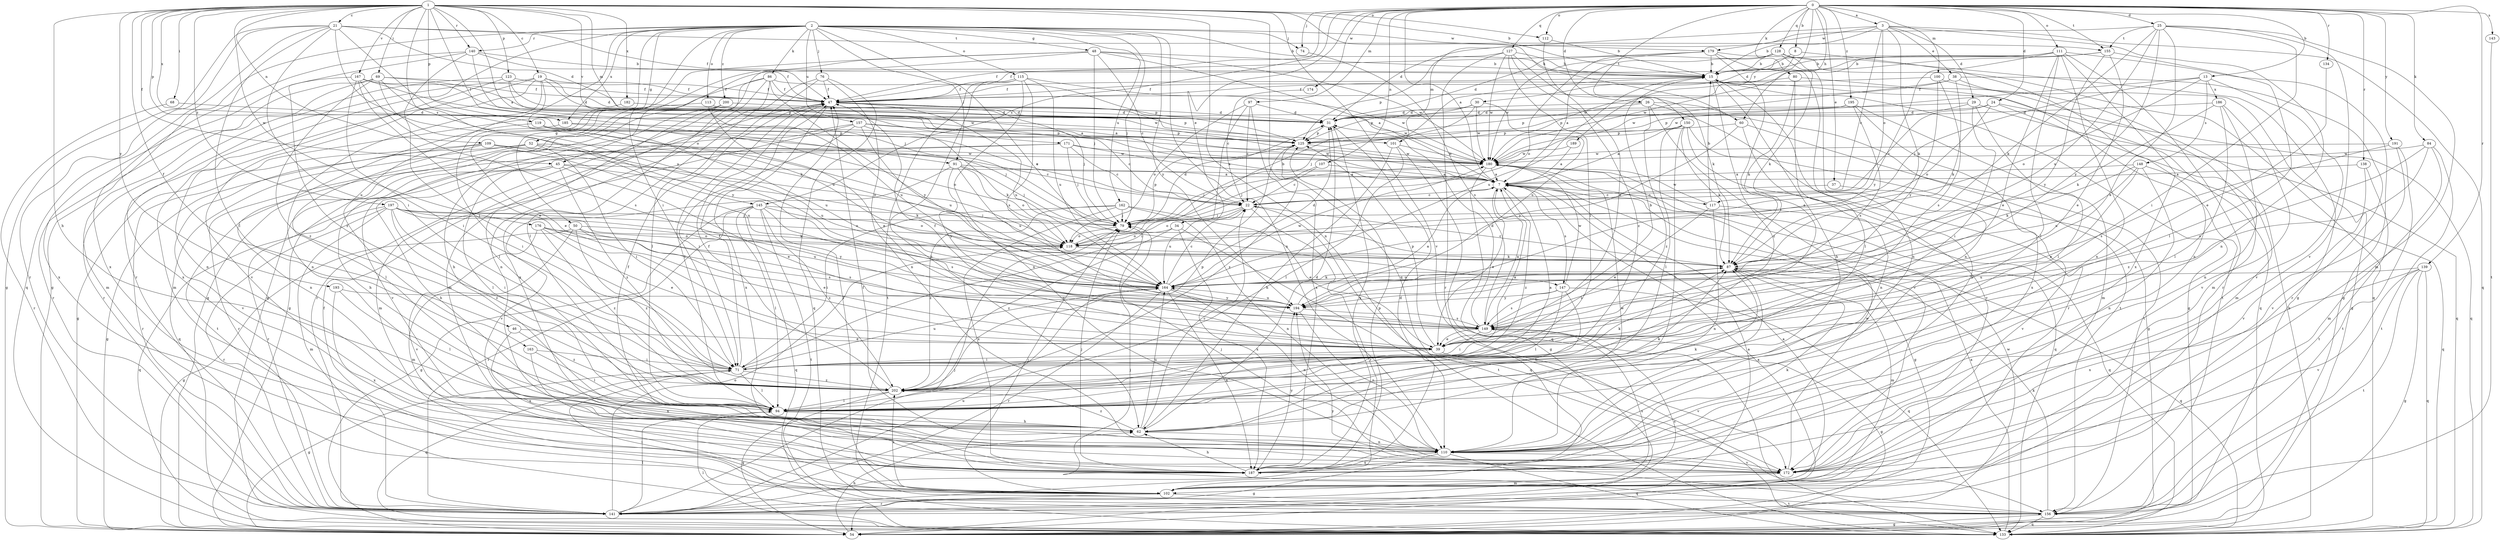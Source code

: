 strict digraph  {
0;
1;
2;
3;
7;
8;
13;
15;
19;
21;
22;
24;
25;
26;
29;
30;
31;
34;
37;
38;
39;
45;
46;
47;
48;
50;
52;
54;
60;
62;
68;
69;
71;
74;
76;
79;
80;
84;
86;
87;
91;
94;
97;
100;
101;
102;
107;
109;
110;
111;
112;
113;
115;
117;
118;
119;
123;
125;
127;
128;
133;
134;
138;
139;
140;
141;
143;
145;
147;
148;
149;
150;
155;
156;
157;
162;
163;
164;
167;
171;
172;
174;
176;
179;
180;
182;
185;
186;
187;
189;
191;
193;
194;
195;
197;
200;
202;
0 -> 3  [label=a];
0 -> 7  [label=a];
0 -> 8  [label=b];
0 -> 13  [label=b];
0 -> 24  [label=d];
0 -> 25  [label=d];
0 -> 26  [label=d];
0 -> 34  [label=e];
0 -> 37  [label=e];
0 -> 45  [label=f];
0 -> 60  [label=h];
0 -> 74  [label=j];
0 -> 80  [label=k];
0 -> 84  [label=k];
0 -> 97  [label=m];
0 -> 100  [label=m];
0 -> 107  [label=n];
0 -> 111  [label=o];
0 -> 112  [label=o];
0 -> 127  [label=q];
0 -> 128  [label=q];
0 -> 134  [label=r];
0 -> 138  [label=r];
0 -> 139  [label=r];
0 -> 143  [label=s];
0 -> 145  [label=s];
0 -> 150  [label=t];
0 -> 155  [label=t];
0 -> 174  [label=w];
0 -> 189  [label=y];
0 -> 191  [label=y];
0 -> 195  [label=z];
1 -> 7  [label=a];
1 -> 15  [label=b];
1 -> 19  [label=c];
1 -> 21  [label=c];
1 -> 45  [label=f];
1 -> 46  [label=f];
1 -> 60  [label=h];
1 -> 62  [label=h];
1 -> 68  [label=i];
1 -> 69  [label=i];
1 -> 91  [label=l];
1 -> 101  [label=m];
1 -> 109  [label=n];
1 -> 110  [label=n];
1 -> 112  [label=o];
1 -> 119  [label=p];
1 -> 123  [label=p];
1 -> 125  [label=p];
1 -> 133  [label=q];
1 -> 140  [label=r];
1 -> 145  [label=s];
1 -> 167  [label=v];
1 -> 171  [label=v];
1 -> 172  [label=v];
1 -> 176  [label=w];
1 -> 182  [label=x];
1 -> 185  [label=x];
1 -> 193  [label=y];
1 -> 197  [label=z];
2 -> 15  [label=b];
2 -> 48  [label=g];
2 -> 50  [label=g];
2 -> 52  [label=g];
2 -> 54  [label=g];
2 -> 71  [label=i];
2 -> 74  [label=j];
2 -> 76  [label=j];
2 -> 79  [label=j];
2 -> 86  [label=k];
2 -> 91  [label=l];
2 -> 110  [label=n];
2 -> 113  [label=o];
2 -> 115  [label=o];
2 -> 140  [label=r];
2 -> 141  [label=r];
2 -> 147  [label=s];
2 -> 157  [label=u];
2 -> 162  [label=u];
2 -> 163  [label=u];
2 -> 179  [label=w];
2 -> 185  [label=x];
2 -> 194  [label=y];
2 -> 200  [label=z];
3 -> 15  [label=b];
3 -> 22  [label=c];
3 -> 29  [label=d];
3 -> 38  [label=e];
3 -> 87  [label=k];
3 -> 101  [label=m];
3 -> 110  [label=n];
3 -> 117  [label=o];
3 -> 133  [label=q];
3 -> 179  [label=w];
7 -> 22  [label=c];
7 -> 39  [label=e];
7 -> 54  [label=g];
7 -> 117  [label=o];
7 -> 147  [label=s];
7 -> 202  [label=z];
8 -> 15  [label=b];
8 -> 30  [label=d];
8 -> 110  [label=n];
13 -> 79  [label=j];
13 -> 118  [label=o];
13 -> 148  [label=s];
13 -> 172  [label=v];
13 -> 180  [label=w];
13 -> 186  [label=x];
15 -> 47  [label=f];
15 -> 54  [label=g];
15 -> 62  [label=h];
15 -> 133  [label=q];
15 -> 164  [label=u];
15 -> 202  [label=z];
19 -> 7  [label=a];
19 -> 31  [label=d];
19 -> 47  [label=f];
19 -> 102  [label=m];
19 -> 110  [label=n];
19 -> 164  [label=u];
19 -> 172  [label=v];
19 -> 187  [label=x];
21 -> 31  [label=d];
21 -> 47  [label=f];
21 -> 54  [label=g];
21 -> 71  [label=i];
21 -> 94  [label=l];
21 -> 118  [label=o];
21 -> 133  [label=q];
21 -> 141  [label=r];
21 -> 155  [label=t];
21 -> 164  [label=u];
22 -> 79  [label=j];
22 -> 118  [label=o];
22 -> 133  [label=q];
22 -> 141  [label=r];
22 -> 164  [label=u];
24 -> 22  [label=c];
24 -> 31  [label=d];
24 -> 102  [label=m];
24 -> 118  [label=o];
24 -> 133  [label=q];
25 -> 31  [label=d];
25 -> 39  [label=e];
25 -> 71  [label=i];
25 -> 87  [label=k];
25 -> 102  [label=m];
25 -> 155  [label=t];
25 -> 164  [label=u];
25 -> 172  [label=v];
25 -> 194  [label=y];
26 -> 31  [label=d];
26 -> 125  [label=p];
26 -> 141  [label=r];
26 -> 156  [label=t];
26 -> 172  [label=v];
26 -> 202  [label=z];
29 -> 31  [label=d];
29 -> 71  [label=i];
29 -> 94  [label=l];
29 -> 125  [label=p];
29 -> 133  [label=q];
30 -> 31  [label=d];
30 -> 79  [label=j];
30 -> 125  [label=p];
30 -> 164  [label=u];
30 -> 180  [label=w];
31 -> 125  [label=p];
31 -> 187  [label=x];
34 -> 118  [label=o];
34 -> 156  [label=t];
34 -> 187  [label=x];
34 -> 202  [label=z];
37 -> 22  [label=c];
37 -> 172  [label=v];
38 -> 47  [label=f];
38 -> 87  [label=k];
38 -> 102  [label=m];
38 -> 141  [label=r];
38 -> 180  [label=w];
39 -> 47  [label=f];
39 -> 71  [label=i];
39 -> 125  [label=p];
39 -> 172  [label=v];
45 -> 7  [label=a];
45 -> 39  [label=e];
45 -> 62  [label=h];
45 -> 87  [label=k];
45 -> 94  [label=l];
45 -> 141  [label=r];
45 -> 202  [label=z];
46 -> 39  [label=e];
46 -> 187  [label=x];
46 -> 202  [label=z];
47 -> 31  [label=d];
47 -> 79  [label=j];
47 -> 94  [label=l];
47 -> 125  [label=p];
47 -> 164  [label=u];
47 -> 180  [label=w];
47 -> 187  [label=x];
48 -> 7  [label=a];
48 -> 15  [label=b];
48 -> 22  [label=c];
48 -> 54  [label=g];
48 -> 79  [label=j];
48 -> 94  [label=l];
48 -> 133  [label=q];
48 -> 180  [label=w];
50 -> 39  [label=e];
50 -> 54  [label=g];
50 -> 102  [label=m];
50 -> 118  [label=o];
50 -> 149  [label=s];
50 -> 202  [label=z];
52 -> 54  [label=g];
52 -> 71  [label=i];
52 -> 133  [label=q];
52 -> 141  [label=r];
52 -> 164  [label=u];
52 -> 180  [label=w];
54 -> 7  [label=a];
54 -> 62  [label=h];
54 -> 180  [label=w];
60 -> 110  [label=n];
60 -> 125  [label=p];
60 -> 156  [label=t];
60 -> 194  [label=y];
62 -> 22  [label=c];
62 -> 31  [label=d];
62 -> 47  [label=f];
62 -> 87  [label=k];
62 -> 110  [label=n];
62 -> 164  [label=u];
62 -> 202  [label=z];
68 -> 31  [label=d];
68 -> 141  [label=r];
69 -> 47  [label=f];
69 -> 87  [label=k];
69 -> 102  [label=m];
69 -> 141  [label=r];
69 -> 180  [label=w];
69 -> 194  [label=y];
69 -> 202  [label=z];
71 -> 7  [label=a];
71 -> 47  [label=f];
71 -> 54  [label=g];
71 -> 94  [label=l];
71 -> 133  [label=q];
71 -> 164  [label=u];
71 -> 202  [label=z];
74 -> 149  [label=s];
76 -> 47  [label=f];
76 -> 94  [label=l];
76 -> 110  [label=n];
76 -> 133  [label=q];
76 -> 187  [label=x];
79 -> 31  [label=d];
79 -> 118  [label=o];
79 -> 125  [label=p];
80 -> 47  [label=f];
80 -> 87  [label=k];
80 -> 94  [label=l];
80 -> 156  [label=t];
84 -> 102  [label=m];
84 -> 149  [label=s];
84 -> 156  [label=t];
84 -> 180  [label=w];
84 -> 202  [label=z];
86 -> 47  [label=f];
86 -> 54  [label=g];
86 -> 102  [label=m];
86 -> 110  [label=n];
86 -> 125  [label=p];
86 -> 141  [label=r];
86 -> 194  [label=y];
87 -> 22  [label=c];
87 -> 102  [label=m];
87 -> 110  [label=n];
87 -> 133  [label=q];
87 -> 149  [label=s];
87 -> 164  [label=u];
91 -> 7  [label=a];
91 -> 79  [label=j];
91 -> 118  [label=o];
91 -> 164  [label=u];
91 -> 172  [label=v];
91 -> 194  [label=y];
94 -> 62  [label=h];
94 -> 87  [label=k];
97 -> 22  [label=c];
97 -> 31  [label=d];
97 -> 71  [label=i];
97 -> 118  [label=o];
97 -> 187  [label=x];
100 -> 47  [label=f];
100 -> 54  [label=g];
100 -> 149  [label=s];
100 -> 194  [label=y];
101 -> 62  [label=h];
101 -> 94  [label=l];
101 -> 133  [label=q];
101 -> 180  [label=w];
102 -> 7  [label=a];
102 -> 47  [label=f];
102 -> 79  [label=j];
102 -> 141  [label=r];
102 -> 149  [label=s];
102 -> 156  [label=t];
102 -> 202  [label=z];
107 -> 7  [label=a];
107 -> 22  [label=c];
107 -> 79  [label=j];
109 -> 22  [label=c];
109 -> 94  [label=l];
109 -> 118  [label=o];
109 -> 141  [label=r];
109 -> 164  [label=u];
109 -> 172  [label=v];
109 -> 180  [label=w];
110 -> 54  [label=g];
110 -> 133  [label=q];
110 -> 172  [label=v];
110 -> 180  [label=w];
110 -> 187  [label=x];
111 -> 15  [label=b];
111 -> 39  [label=e];
111 -> 47  [label=f];
111 -> 54  [label=g];
111 -> 94  [label=l];
111 -> 110  [label=n];
111 -> 141  [label=r];
111 -> 180  [label=w];
111 -> 187  [label=x];
111 -> 194  [label=y];
112 -> 15  [label=b];
112 -> 39  [label=e];
113 -> 31  [label=d];
113 -> 54  [label=g];
113 -> 164  [label=u];
115 -> 47  [label=f];
115 -> 62  [label=h];
115 -> 110  [label=n];
115 -> 149  [label=s];
115 -> 156  [label=t];
115 -> 164  [label=u];
115 -> 180  [label=w];
117 -> 15  [label=b];
117 -> 39  [label=e];
117 -> 110  [label=n];
117 -> 133  [label=q];
117 -> 180  [label=w];
118 -> 15  [label=b];
118 -> 87  [label=k];
119 -> 22  [label=c];
119 -> 79  [label=j];
119 -> 110  [label=n];
119 -> 125  [label=p];
119 -> 164  [label=u];
123 -> 7  [label=a];
123 -> 31  [label=d];
123 -> 47  [label=f];
123 -> 110  [label=n];
123 -> 141  [label=r];
125 -> 180  [label=w];
125 -> 202  [label=z];
127 -> 15  [label=b];
127 -> 71  [label=i];
127 -> 87  [label=k];
127 -> 125  [label=p];
127 -> 141  [label=r];
127 -> 180  [label=w];
127 -> 202  [label=z];
128 -> 7  [label=a];
128 -> 15  [label=b];
128 -> 54  [label=g];
128 -> 87  [label=k];
128 -> 110  [label=n];
128 -> 118  [label=o];
133 -> 7  [label=a];
133 -> 15  [label=b];
133 -> 94  [label=l];
134 -> 39  [label=e];
138 -> 7  [label=a];
138 -> 156  [label=t];
138 -> 172  [label=v];
139 -> 54  [label=g];
139 -> 133  [label=q];
139 -> 156  [label=t];
139 -> 164  [label=u];
139 -> 172  [label=v];
139 -> 187  [label=x];
140 -> 15  [label=b];
140 -> 47  [label=f];
140 -> 71  [label=i];
140 -> 79  [label=j];
140 -> 187  [label=x];
140 -> 202  [label=z];
141 -> 7  [label=a];
141 -> 47  [label=f];
141 -> 79  [label=j];
141 -> 94  [label=l];
141 -> 118  [label=o];
141 -> 149  [label=s];
141 -> 164  [label=u];
143 -> 156  [label=t];
145 -> 54  [label=g];
145 -> 79  [label=j];
145 -> 94  [label=l];
145 -> 118  [label=o];
145 -> 133  [label=q];
145 -> 141  [label=r];
145 -> 149  [label=s];
145 -> 156  [label=t];
145 -> 202  [label=z];
147 -> 62  [label=h];
147 -> 94  [label=l];
147 -> 133  [label=q];
147 -> 149  [label=s];
147 -> 180  [label=w];
147 -> 194  [label=y];
148 -> 7  [label=a];
148 -> 39  [label=e];
148 -> 87  [label=k];
148 -> 110  [label=n];
148 -> 133  [label=q];
148 -> 164  [label=u];
149 -> 7  [label=a];
149 -> 15  [label=b];
149 -> 31  [label=d];
149 -> 39  [label=e];
149 -> 54  [label=g];
149 -> 71  [label=i];
150 -> 7  [label=a];
150 -> 54  [label=g];
150 -> 62  [label=h];
150 -> 87  [label=k];
150 -> 94  [label=l];
150 -> 125  [label=p];
150 -> 172  [label=v];
155 -> 15  [label=b];
155 -> 39  [label=e];
155 -> 94  [label=l];
155 -> 180  [label=w];
155 -> 194  [label=y];
156 -> 54  [label=g];
156 -> 71  [label=i];
156 -> 79  [label=j];
156 -> 87  [label=k];
156 -> 133  [label=q];
156 -> 194  [label=y];
157 -> 22  [label=c];
157 -> 71  [label=i];
157 -> 87  [label=k];
157 -> 102  [label=m];
157 -> 125  [label=p];
157 -> 164  [label=u];
157 -> 172  [label=v];
162 -> 39  [label=e];
162 -> 71  [label=i];
162 -> 79  [label=j];
162 -> 110  [label=n];
162 -> 187  [label=x];
162 -> 202  [label=z];
163 -> 71  [label=i];
163 -> 94  [label=l];
163 -> 187  [label=x];
164 -> 22  [label=c];
164 -> 31  [label=d];
164 -> 87  [label=k];
164 -> 110  [label=n];
164 -> 141  [label=r];
164 -> 180  [label=w];
164 -> 187  [label=x];
164 -> 194  [label=y];
167 -> 39  [label=e];
167 -> 47  [label=f];
167 -> 71  [label=i];
167 -> 125  [label=p];
167 -> 149  [label=s];
167 -> 180  [label=w];
167 -> 187  [label=x];
171 -> 7  [label=a];
171 -> 22  [label=c];
171 -> 62  [label=h];
171 -> 79  [label=j];
171 -> 156  [label=t];
171 -> 180  [label=w];
172 -> 47  [label=f];
172 -> 79  [label=j];
172 -> 102  [label=m];
172 -> 180  [label=w];
174 -> 22  [label=c];
176 -> 39  [label=e];
176 -> 118  [label=o];
176 -> 149  [label=s];
176 -> 164  [label=u];
176 -> 172  [label=v];
176 -> 202  [label=z];
179 -> 15  [label=b];
179 -> 31  [label=d];
179 -> 39  [label=e];
179 -> 47  [label=f];
179 -> 110  [label=n];
179 -> 133  [label=q];
179 -> 180  [label=w];
180 -> 7  [label=a];
180 -> 54  [label=g];
180 -> 79  [label=j];
180 -> 133  [label=q];
182 -> 31  [label=d];
182 -> 39  [label=e];
185 -> 71  [label=i];
185 -> 118  [label=o];
185 -> 125  [label=p];
186 -> 31  [label=d];
186 -> 87  [label=k];
186 -> 94  [label=l];
186 -> 110  [label=n];
186 -> 172  [label=v];
187 -> 15  [label=b];
187 -> 31  [label=d];
187 -> 62  [label=h];
187 -> 79  [label=j];
187 -> 87  [label=k];
187 -> 125  [label=p];
187 -> 194  [label=y];
189 -> 7  [label=a];
189 -> 180  [label=w];
191 -> 149  [label=s];
191 -> 156  [label=t];
191 -> 172  [label=v];
191 -> 180  [label=w];
193 -> 94  [label=l];
193 -> 187  [label=x];
193 -> 194  [label=y];
194 -> 7  [label=a];
194 -> 110  [label=n];
194 -> 149  [label=s];
194 -> 164  [label=u];
195 -> 31  [label=d];
195 -> 102  [label=m];
195 -> 125  [label=p];
195 -> 149  [label=s];
195 -> 187  [label=x];
197 -> 71  [label=i];
197 -> 79  [label=j];
197 -> 87  [label=k];
197 -> 102  [label=m];
197 -> 118  [label=o];
197 -> 133  [label=q];
197 -> 141  [label=r];
197 -> 194  [label=y];
197 -> 202  [label=z];
200 -> 31  [label=d];
200 -> 39  [label=e];
200 -> 62  [label=h];
200 -> 94  [label=l];
202 -> 7  [label=a];
202 -> 47  [label=f];
202 -> 54  [label=g];
202 -> 87  [label=k];
202 -> 94  [label=l];
202 -> 125  [label=p];
}
